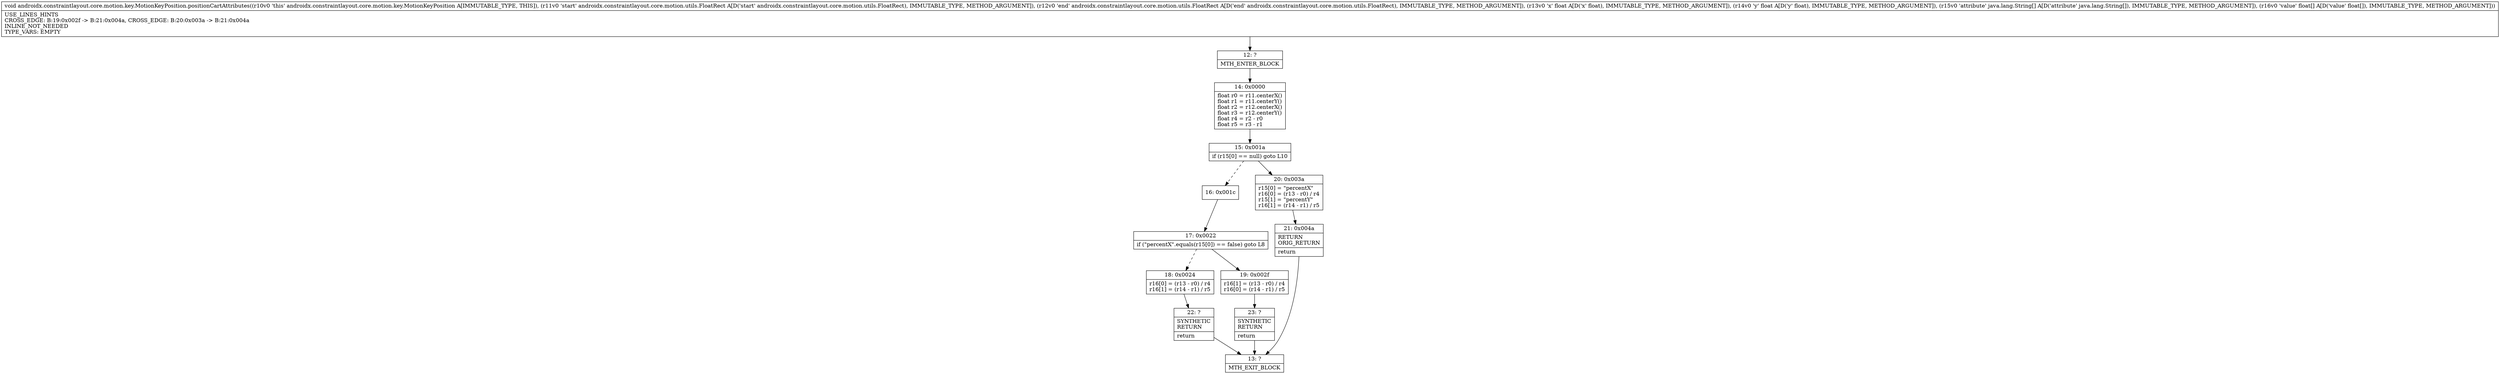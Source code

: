 digraph "CFG forandroidx.constraintlayout.core.motion.key.MotionKeyPosition.positionCartAttributes(Landroidx\/constraintlayout\/core\/motion\/utils\/FloatRect;Landroidx\/constraintlayout\/core\/motion\/utils\/FloatRect;FF[Ljava\/lang\/String;[F)V" {
Node_12 [shape=record,label="{12\:\ ?|MTH_ENTER_BLOCK\l}"];
Node_14 [shape=record,label="{14\:\ 0x0000|float r0 = r11.centerX()\lfloat r1 = r11.centerY()\lfloat r2 = r12.centerX()\lfloat r3 = r12.centerY()\lfloat r4 = r2 \- r0\lfloat r5 = r3 \- r1\l}"];
Node_15 [shape=record,label="{15\:\ 0x001a|if (r15[0] == null) goto L10\l}"];
Node_16 [shape=record,label="{16\:\ 0x001c}"];
Node_17 [shape=record,label="{17\:\ 0x0022|if (\"percentX\".equals(r15[0]) == false) goto L8\l}"];
Node_18 [shape=record,label="{18\:\ 0x0024|r16[0] = (r13 \- r0) \/ r4\lr16[1] = (r14 \- r1) \/ r5\l}"];
Node_22 [shape=record,label="{22\:\ ?|SYNTHETIC\lRETURN\l|return\l}"];
Node_13 [shape=record,label="{13\:\ ?|MTH_EXIT_BLOCK\l}"];
Node_19 [shape=record,label="{19\:\ 0x002f|r16[1] = (r13 \- r0) \/ r4\lr16[0] = (r14 \- r1) \/ r5\l}"];
Node_23 [shape=record,label="{23\:\ ?|SYNTHETIC\lRETURN\l|return\l}"];
Node_20 [shape=record,label="{20\:\ 0x003a|r15[0] = \"percentX\"\lr16[0] = (r13 \- r0) \/ r4\lr15[1] = \"percentY\"\lr16[1] = (r14 \- r1) \/ r5\l}"];
Node_21 [shape=record,label="{21\:\ 0x004a|RETURN\lORIG_RETURN\l|return\l}"];
MethodNode[shape=record,label="{void androidx.constraintlayout.core.motion.key.MotionKeyPosition.positionCartAttributes((r10v0 'this' androidx.constraintlayout.core.motion.key.MotionKeyPosition A[IMMUTABLE_TYPE, THIS]), (r11v0 'start' androidx.constraintlayout.core.motion.utils.FloatRect A[D('start' androidx.constraintlayout.core.motion.utils.FloatRect), IMMUTABLE_TYPE, METHOD_ARGUMENT]), (r12v0 'end' androidx.constraintlayout.core.motion.utils.FloatRect A[D('end' androidx.constraintlayout.core.motion.utils.FloatRect), IMMUTABLE_TYPE, METHOD_ARGUMENT]), (r13v0 'x' float A[D('x' float), IMMUTABLE_TYPE, METHOD_ARGUMENT]), (r14v0 'y' float A[D('y' float), IMMUTABLE_TYPE, METHOD_ARGUMENT]), (r15v0 'attribute' java.lang.String[] A[D('attribute' java.lang.String[]), IMMUTABLE_TYPE, METHOD_ARGUMENT]), (r16v0 'value' float[] A[D('value' float[]), IMMUTABLE_TYPE, METHOD_ARGUMENT]))  | USE_LINES_HINTS\lCROSS_EDGE: B:19:0x002f \-\> B:21:0x004a, CROSS_EDGE: B:20:0x003a \-\> B:21:0x004a\lINLINE_NOT_NEEDED\lTYPE_VARS: EMPTY\l}"];
MethodNode -> Node_12;Node_12 -> Node_14;
Node_14 -> Node_15;
Node_15 -> Node_16[style=dashed];
Node_15 -> Node_20;
Node_16 -> Node_17;
Node_17 -> Node_18[style=dashed];
Node_17 -> Node_19;
Node_18 -> Node_22;
Node_22 -> Node_13;
Node_19 -> Node_23;
Node_23 -> Node_13;
Node_20 -> Node_21;
Node_21 -> Node_13;
}

